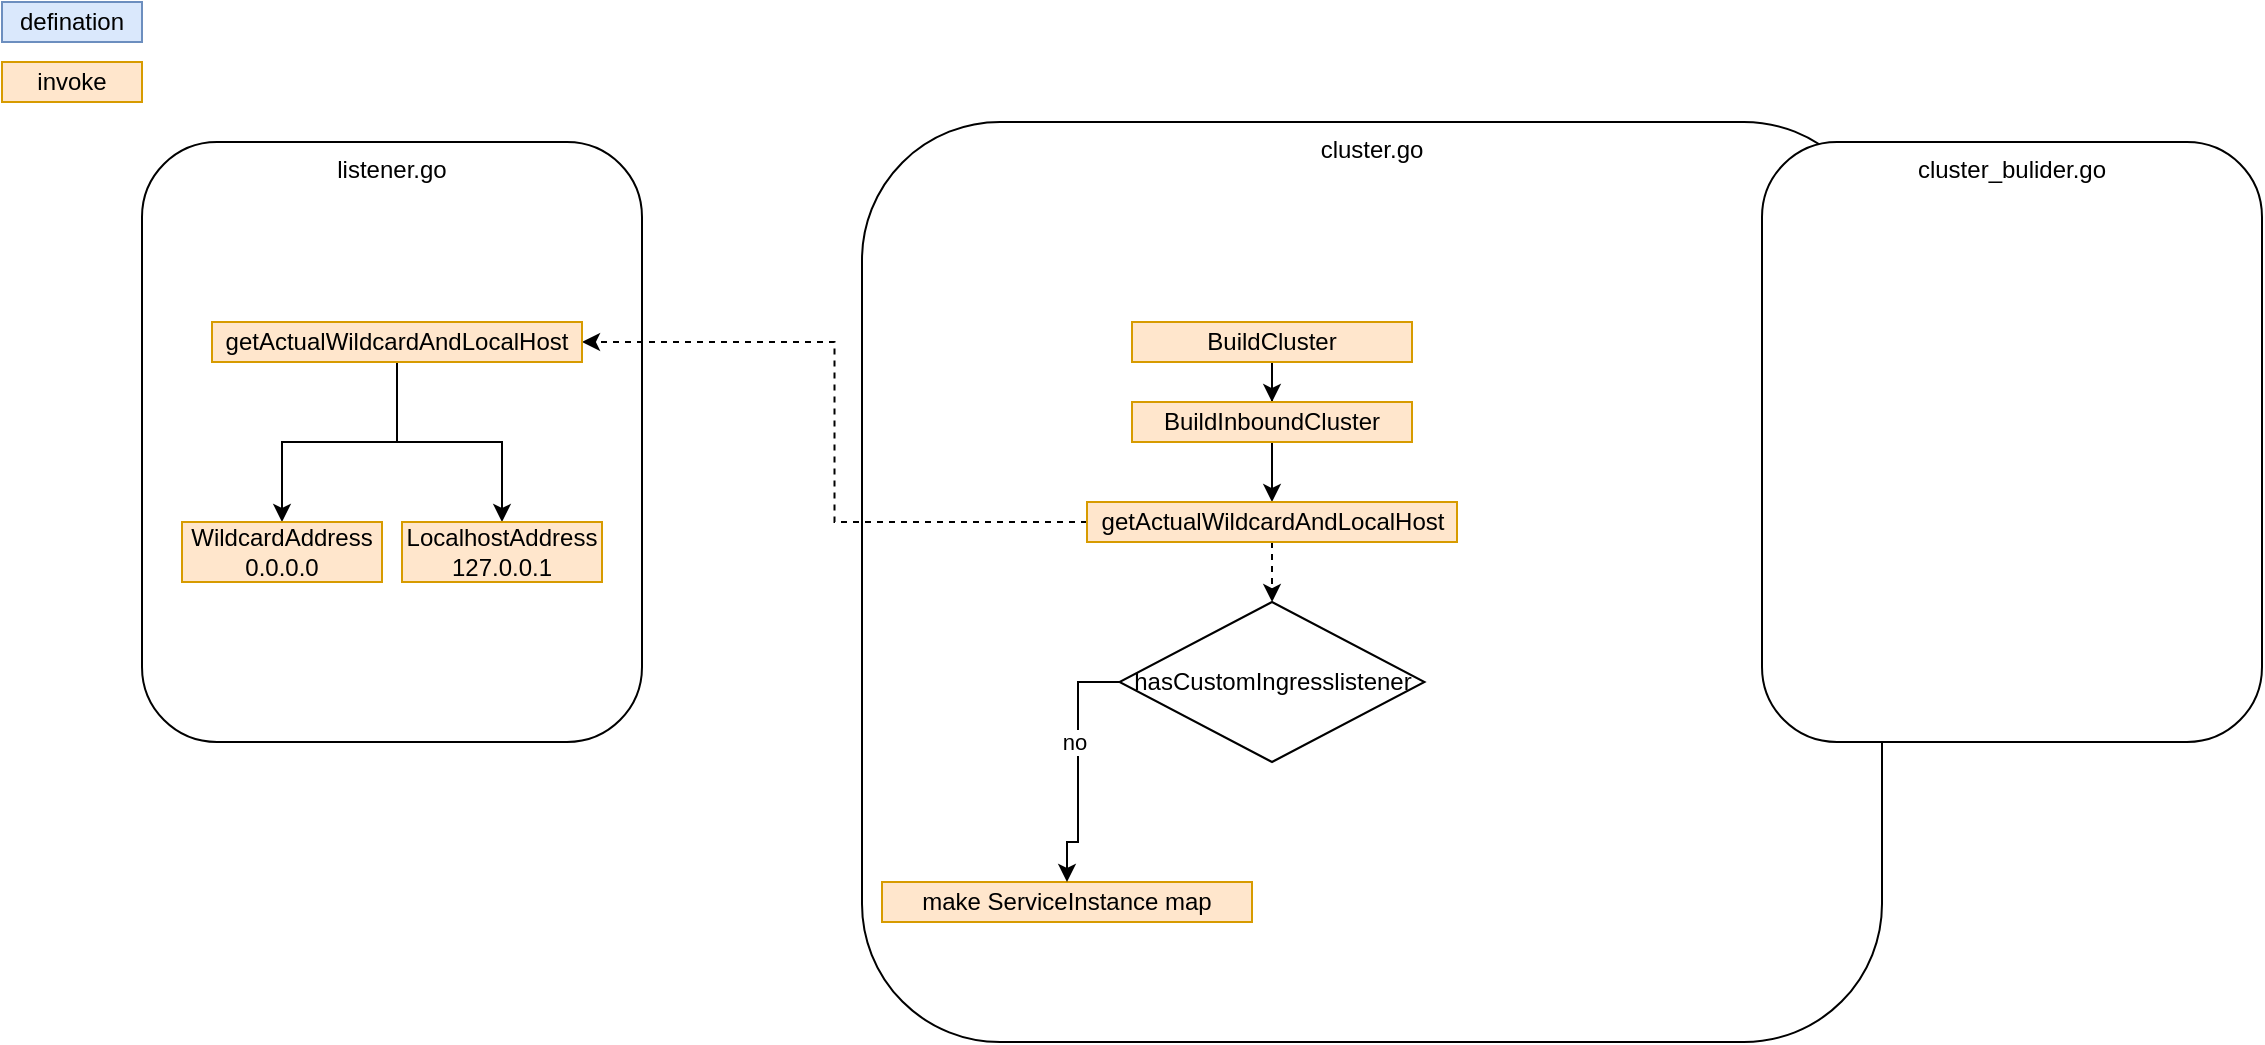 <mxfile version="14.2.5" type="github">
  <diagram id="sTk17ND-MVLnAbTTWL7x" name="Page-1">
    <mxGraphModel dx="1632" dy="437" grid="1" gridSize="10" guides="1" tooltips="1" connect="1" arrows="1" fold="1" page="1" pageScale="1" pageWidth="850" pageHeight="1100" math="0" shadow="0">
      <root>
        <mxCell id="0" />
        <mxCell id="1" parent="0" />
        <mxCell id="Sp3UNYY1HzuNe6qbwxSw-11" value="listener.go" style="rounded=1;whiteSpace=wrap;html=1;verticalAlign=top;" vertex="1" parent="1">
          <mxGeometry x="-320" y="100" width="250" height="300" as="geometry" />
        </mxCell>
        <mxCell id="Sp3UNYY1HzuNe6qbwxSw-1" value="cluster.go" style="rounded=1;whiteSpace=wrap;html=1;verticalAlign=top;" vertex="1" parent="1">
          <mxGeometry x="40" y="90" width="510" height="460" as="geometry" />
        </mxCell>
        <mxCell id="Sp3UNYY1HzuNe6qbwxSw-6" style="edgeStyle=orthogonalEdgeStyle;rounded=0;orthogonalLoop=1;jettySize=auto;html=1;" edge="1" parent="1" source="Sp3UNYY1HzuNe6qbwxSw-2" target="Sp3UNYY1HzuNe6qbwxSw-4">
          <mxGeometry relative="1" as="geometry" />
        </mxCell>
        <mxCell id="Sp3UNYY1HzuNe6qbwxSw-2" value="BuildCluster" style="text;html=1;strokeColor=#d79b00;fillColor=#ffe6cc;align=center;verticalAlign=middle;whiteSpace=wrap;rounded=0;" vertex="1" parent="1">
          <mxGeometry x="175" y="190" width="140" height="20" as="geometry" />
        </mxCell>
        <mxCell id="Sp3UNYY1HzuNe6qbwxSw-3" value="cluster_bulider.go" style="rounded=1;whiteSpace=wrap;html=1;verticalAlign=top;" vertex="1" parent="1">
          <mxGeometry x="490" y="100" width="250" height="300" as="geometry" />
        </mxCell>
        <mxCell id="Sp3UNYY1HzuNe6qbwxSw-16" value="" style="edgeStyle=orthogonalEdgeStyle;rounded=0;orthogonalLoop=1;jettySize=auto;html=1;" edge="1" parent="1" source="Sp3UNYY1HzuNe6qbwxSw-4" target="Sp3UNYY1HzuNe6qbwxSw-10">
          <mxGeometry relative="1" as="geometry" />
        </mxCell>
        <mxCell id="Sp3UNYY1HzuNe6qbwxSw-4" value="BuildInboundCluster" style="text;html=1;strokeColor=#d79b00;fillColor=#ffe6cc;align=center;verticalAlign=middle;whiteSpace=wrap;rounded=0;" vertex="1" parent="1">
          <mxGeometry x="175" y="230" width="140" height="20" as="geometry" />
        </mxCell>
        <mxCell id="Sp3UNYY1HzuNe6qbwxSw-17" style="edgeStyle=orthogonalEdgeStyle;rounded=0;orthogonalLoop=1;jettySize=auto;html=1;entryX=1;entryY=0.5;entryDx=0;entryDy=0;dashed=1;" edge="1" parent="1" source="Sp3UNYY1HzuNe6qbwxSw-10" target="Sp3UNYY1HzuNe6qbwxSw-12">
          <mxGeometry relative="1" as="geometry" />
        </mxCell>
        <mxCell id="Sp3UNYY1HzuNe6qbwxSw-24" value="" style="edgeStyle=orthogonalEdgeStyle;rounded=0;orthogonalLoop=1;jettySize=auto;html=1;dashed=1;" edge="1" parent="1" source="Sp3UNYY1HzuNe6qbwxSw-10" target="Sp3UNYY1HzuNe6qbwxSw-21">
          <mxGeometry relative="1" as="geometry" />
        </mxCell>
        <mxCell id="Sp3UNYY1HzuNe6qbwxSw-10" value="getActualWildcardAndLocalHost" style="text;html=1;strokeColor=#d79b00;fillColor=#ffe6cc;align=center;verticalAlign=middle;whiteSpace=wrap;rounded=0;" vertex="1" parent="1">
          <mxGeometry x="152.5" y="280" width="185" height="20" as="geometry" />
        </mxCell>
        <mxCell id="Sp3UNYY1HzuNe6qbwxSw-25" style="edgeStyle=orthogonalEdgeStyle;rounded=0;orthogonalLoop=1;jettySize=auto;html=1;entryX=0.5;entryY=0;entryDx=0;entryDy=0;" edge="1" parent="1" source="Sp3UNYY1HzuNe6qbwxSw-12" target="Sp3UNYY1HzuNe6qbwxSw-19">
          <mxGeometry relative="1" as="geometry" />
        </mxCell>
        <mxCell id="Sp3UNYY1HzuNe6qbwxSw-26" style="edgeStyle=orthogonalEdgeStyle;rounded=0;orthogonalLoop=1;jettySize=auto;html=1;entryX=0.5;entryY=0;entryDx=0;entryDy=0;" edge="1" parent="1" source="Sp3UNYY1HzuNe6qbwxSw-12" target="Sp3UNYY1HzuNe6qbwxSw-18">
          <mxGeometry relative="1" as="geometry" />
        </mxCell>
        <mxCell id="Sp3UNYY1HzuNe6qbwxSw-12" value="getActualWildcardAndLocalHost" style="text;html=1;strokeColor=#d79b00;fillColor=#ffe6cc;align=center;verticalAlign=middle;whiteSpace=wrap;rounded=0;" vertex="1" parent="1">
          <mxGeometry x="-285" y="190" width="185" height="20" as="geometry" />
        </mxCell>
        <mxCell id="Sp3UNYY1HzuNe6qbwxSw-14" value="defination" style="text;html=1;strokeColor=#6c8ebf;fillColor=#dae8fc;align=center;verticalAlign=middle;whiteSpace=wrap;rounded=0;" vertex="1" parent="1">
          <mxGeometry x="-390" y="30" width="70" height="20" as="geometry" />
        </mxCell>
        <mxCell id="Sp3UNYY1HzuNe6qbwxSw-15" value="invoke" style="text;html=1;strokeColor=#d79b00;fillColor=#ffe6cc;align=center;verticalAlign=middle;whiteSpace=wrap;rounded=0;" vertex="1" parent="1">
          <mxGeometry x="-390" y="60" width="70" height="20" as="geometry" />
        </mxCell>
        <mxCell id="Sp3UNYY1HzuNe6qbwxSw-18" value="WildcardAddress&lt;br&gt;0.0.0.0" style="text;html=1;strokeColor=#d79b00;fillColor=#ffe6cc;align=center;verticalAlign=middle;whiteSpace=wrap;rounded=0;" vertex="1" parent="1">
          <mxGeometry x="-300" y="290" width="100" height="30" as="geometry" />
        </mxCell>
        <mxCell id="Sp3UNYY1HzuNe6qbwxSw-19" value="LocalhostAddress&lt;br&gt;127.0.0.1" style="text;html=1;strokeColor=#d79b00;fillColor=#ffe6cc;align=center;verticalAlign=middle;whiteSpace=wrap;rounded=0;" vertex="1" parent="1">
          <mxGeometry x="-190" y="290" width="100" height="30" as="geometry" />
        </mxCell>
        <mxCell id="Sp3UNYY1HzuNe6qbwxSw-20" value="make ServiceInstance map" style="text;html=1;strokeColor=#d79b00;fillColor=#ffe6cc;align=center;verticalAlign=middle;whiteSpace=wrap;rounded=0;" vertex="1" parent="1">
          <mxGeometry x="50" y="470" width="185" height="20" as="geometry" />
        </mxCell>
        <mxCell id="Sp3UNYY1HzuNe6qbwxSw-28" style="edgeStyle=orthogonalEdgeStyle;rounded=0;orthogonalLoop=1;jettySize=auto;html=1;entryX=0.5;entryY=0;entryDx=0;entryDy=0;" edge="1" parent="1" source="Sp3UNYY1HzuNe6qbwxSw-21" target="Sp3UNYY1HzuNe6qbwxSw-20">
          <mxGeometry relative="1" as="geometry">
            <Array as="points">
              <mxPoint x="148" y="370" />
              <mxPoint x="148" y="450" />
            </Array>
          </mxGeometry>
        </mxCell>
        <mxCell id="Sp3UNYY1HzuNe6qbwxSw-29" value="no" style="edgeLabel;html=1;align=center;verticalAlign=middle;resizable=0;points=[];" vertex="1" connectable="0" parent="Sp3UNYY1HzuNe6qbwxSw-28">
          <mxGeometry x="-0.208" y="-2" relative="1" as="geometry">
            <mxPoint as="offset" />
          </mxGeometry>
        </mxCell>
        <mxCell id="Sp3UNYY1HzuNe6qbwxSw-21" value="hasCustomIngresslistener" style="rhombus;whiteSpace=wrap;html=1;" vertex="1" parent="1">
          <mxGeometry x="168.75" y="330" width="152.5" height="80" as="geometry" />
        </mxCell>
      </root>
    </mxGraphModel>
  </diagram>
</mxfile>
